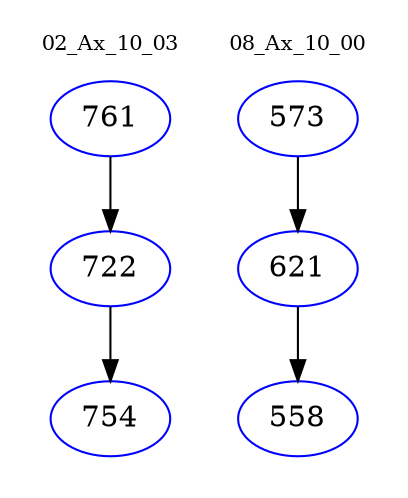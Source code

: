 digraph{
subgraph cluster_0 {
color = white
label = "02_Ax_10_03";
fontsize=10;
T0_761 [label="761", color="blue"]
T0_761 -> T0_722 [color="black"]
T0_722 [label="722", color="blue"]
T0_722 -> T0_754 [color="black"]
T0_754 [label="754", color="blue"]
}
subgraph cluster_1 {
color = white
label = "08_Ax_10_00";
fontsize=10;
T1_573 [label="573", color="blue"]
T1_573 -> T1_621 [color="black"]
T1_621 [label="621", color="blue"]
T1_621 -> T1_558 [color="black"]
T1_558 [label="558", color="blue"]
}
}
